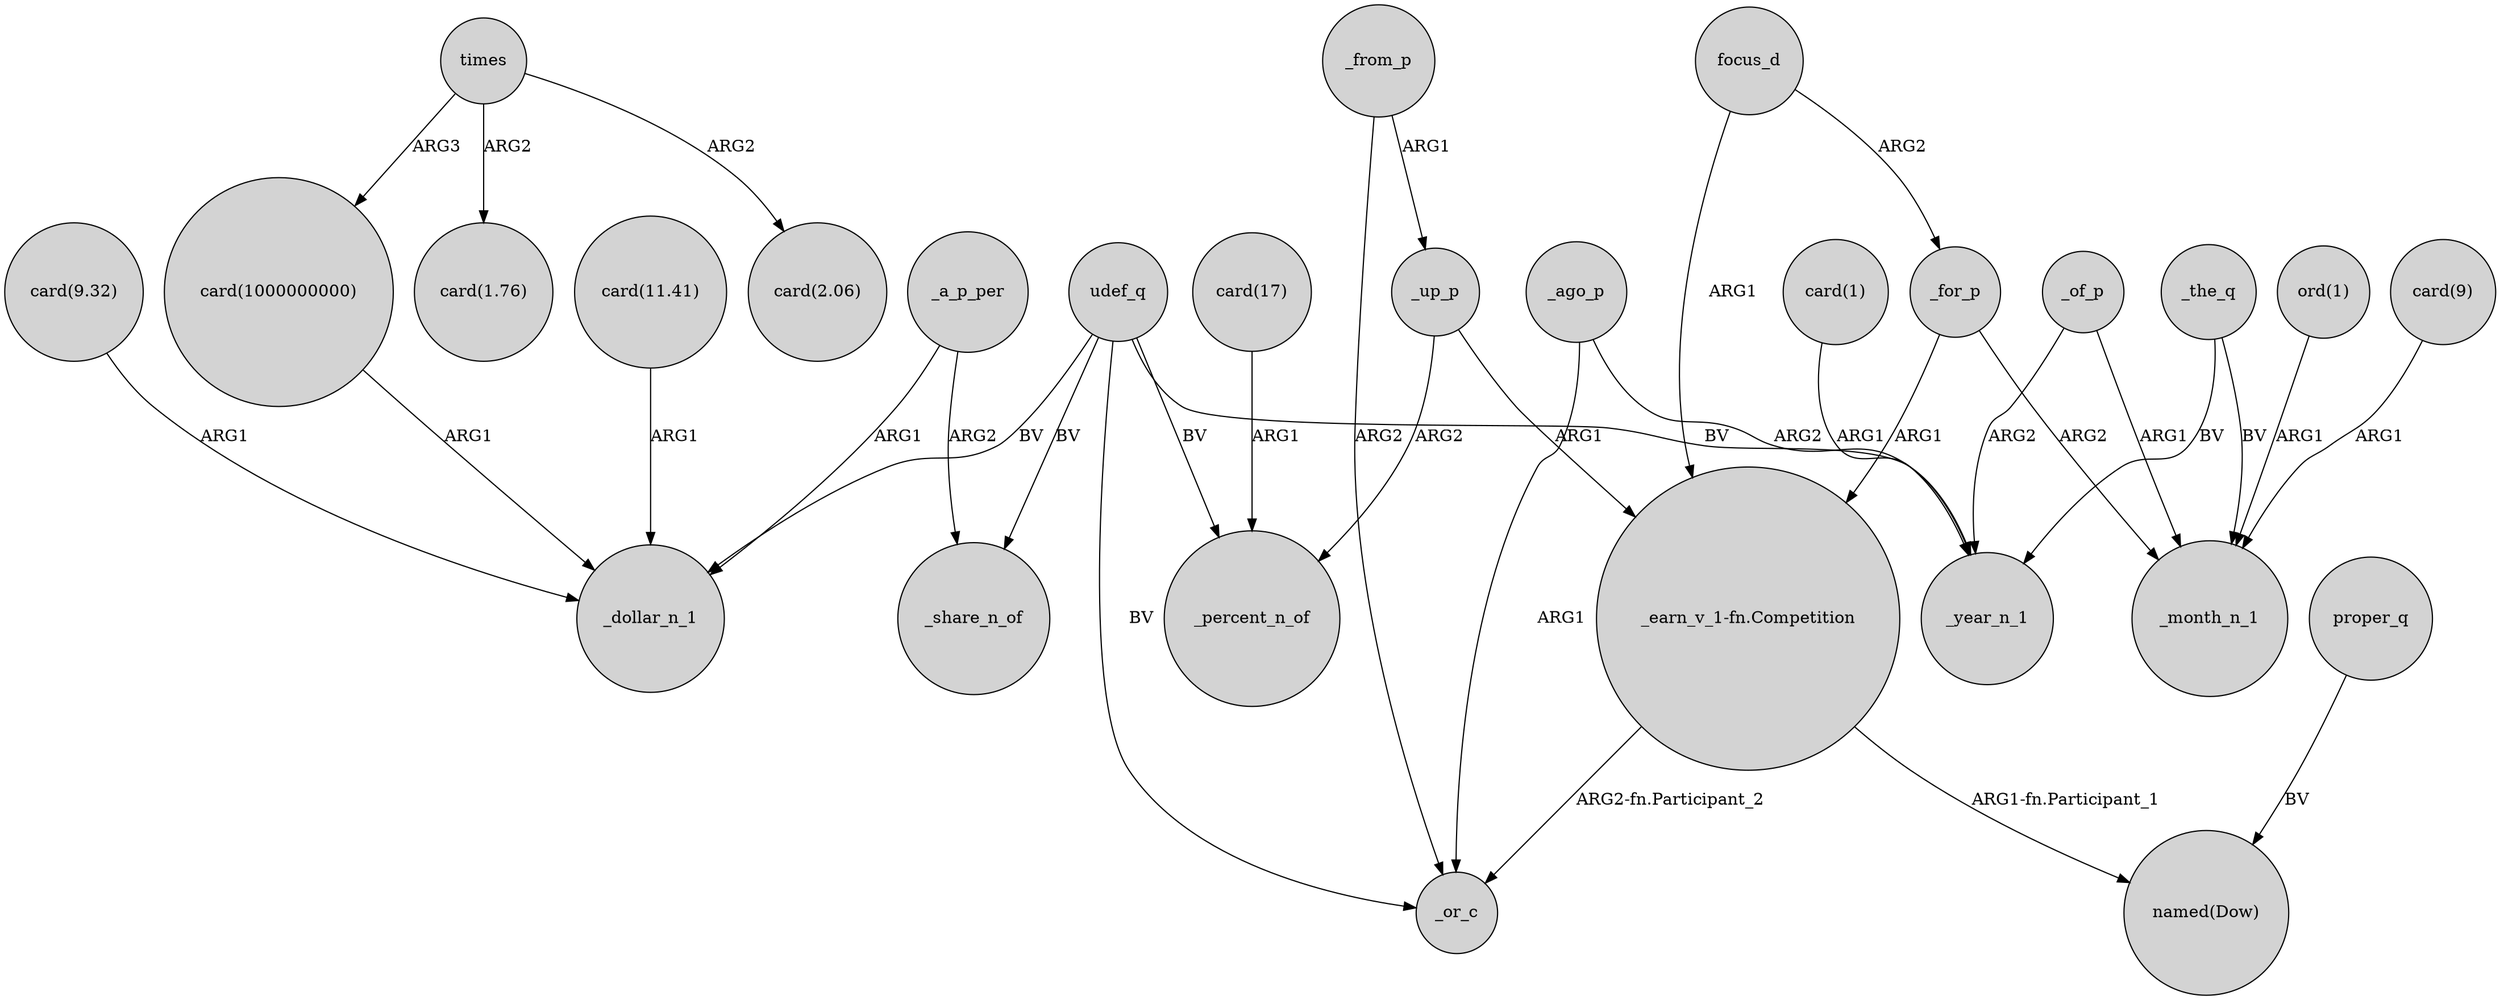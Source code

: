 digraph {
	node [shape=circle style=filled]
	_up_p -> _percent_n_of [label=ARG2]
	"card(1000000000)" -> _dollar_n_1 [label=ARG1]
	"_earn_v_1-fn.Competition" -> "named(Dow)" [label="ARG1-fn.Participant_1"]
	"ord(1)" -> _month_n_1 [label=ARG1]
	"card(1)" -> _year_n_1 [label=ARG1]
	_of_p -> _year_n_1 [label=ARG2]
	_the_q -> _month_n_1 [label=BV]
	"card(17)" -> _percent_n_of [label=ARG1]
	"card(9.32)" -> _dollar_n_1 [label=ARG1]
	times -> "card(1.76)" [label=ARG2]
	_for_p -> "_earn_v_1-fn.Competition" [label=ARG1]
	times -> "card(1000000000)" [label=ARG3]
	udef_q -> _or_c [label=BV]
	_a_p_per -> _share_n_of [label=ARG2]
	udef_q -> _percent_n_of [label=BV]
	_the_q -> _year_n_1 [label=BV]
	"card(11.41)" -> _dollar_n_1 [label=ARG1]
	times -> "card(2.06)" [label=ARG2]
	udef_q -> _share_n_of [label=BV]
	_of_p -> _month_n_1 [label=ARG1]
	udef_q -> _dollar_n_1 [label=BV]
	"_earn_v_1-fn.Competition" -> _or_c [label="ARG2-fn.Participant_2"]
	proper_q -> "named(Dow)" [label=BV]
	focus_d -> "_earn_v_1-fn.Competition" [label=ARG1]
	_from_p -> _or_c [label=ARG2]
	_a_p_per -> _dollar_n_1 [label=ARG1]
	_ago_p -> _year_n_1 [label=ARG2]
	udef_q -> _year_n_1 [label=BV]
	_from_p -> _up_p [label=ARG1]
	focus_d -> _for_p [label=ARG2]
	_ago_p -> _or_c [label=ARG1]
	_up_p -> "_earn_v_1-fn.Competition" [label=ARG1]
	"card(9)" -> _month_n_1 [label=ARG1]
	_for_p -> _month_n_1 [label=ARG2]
}
